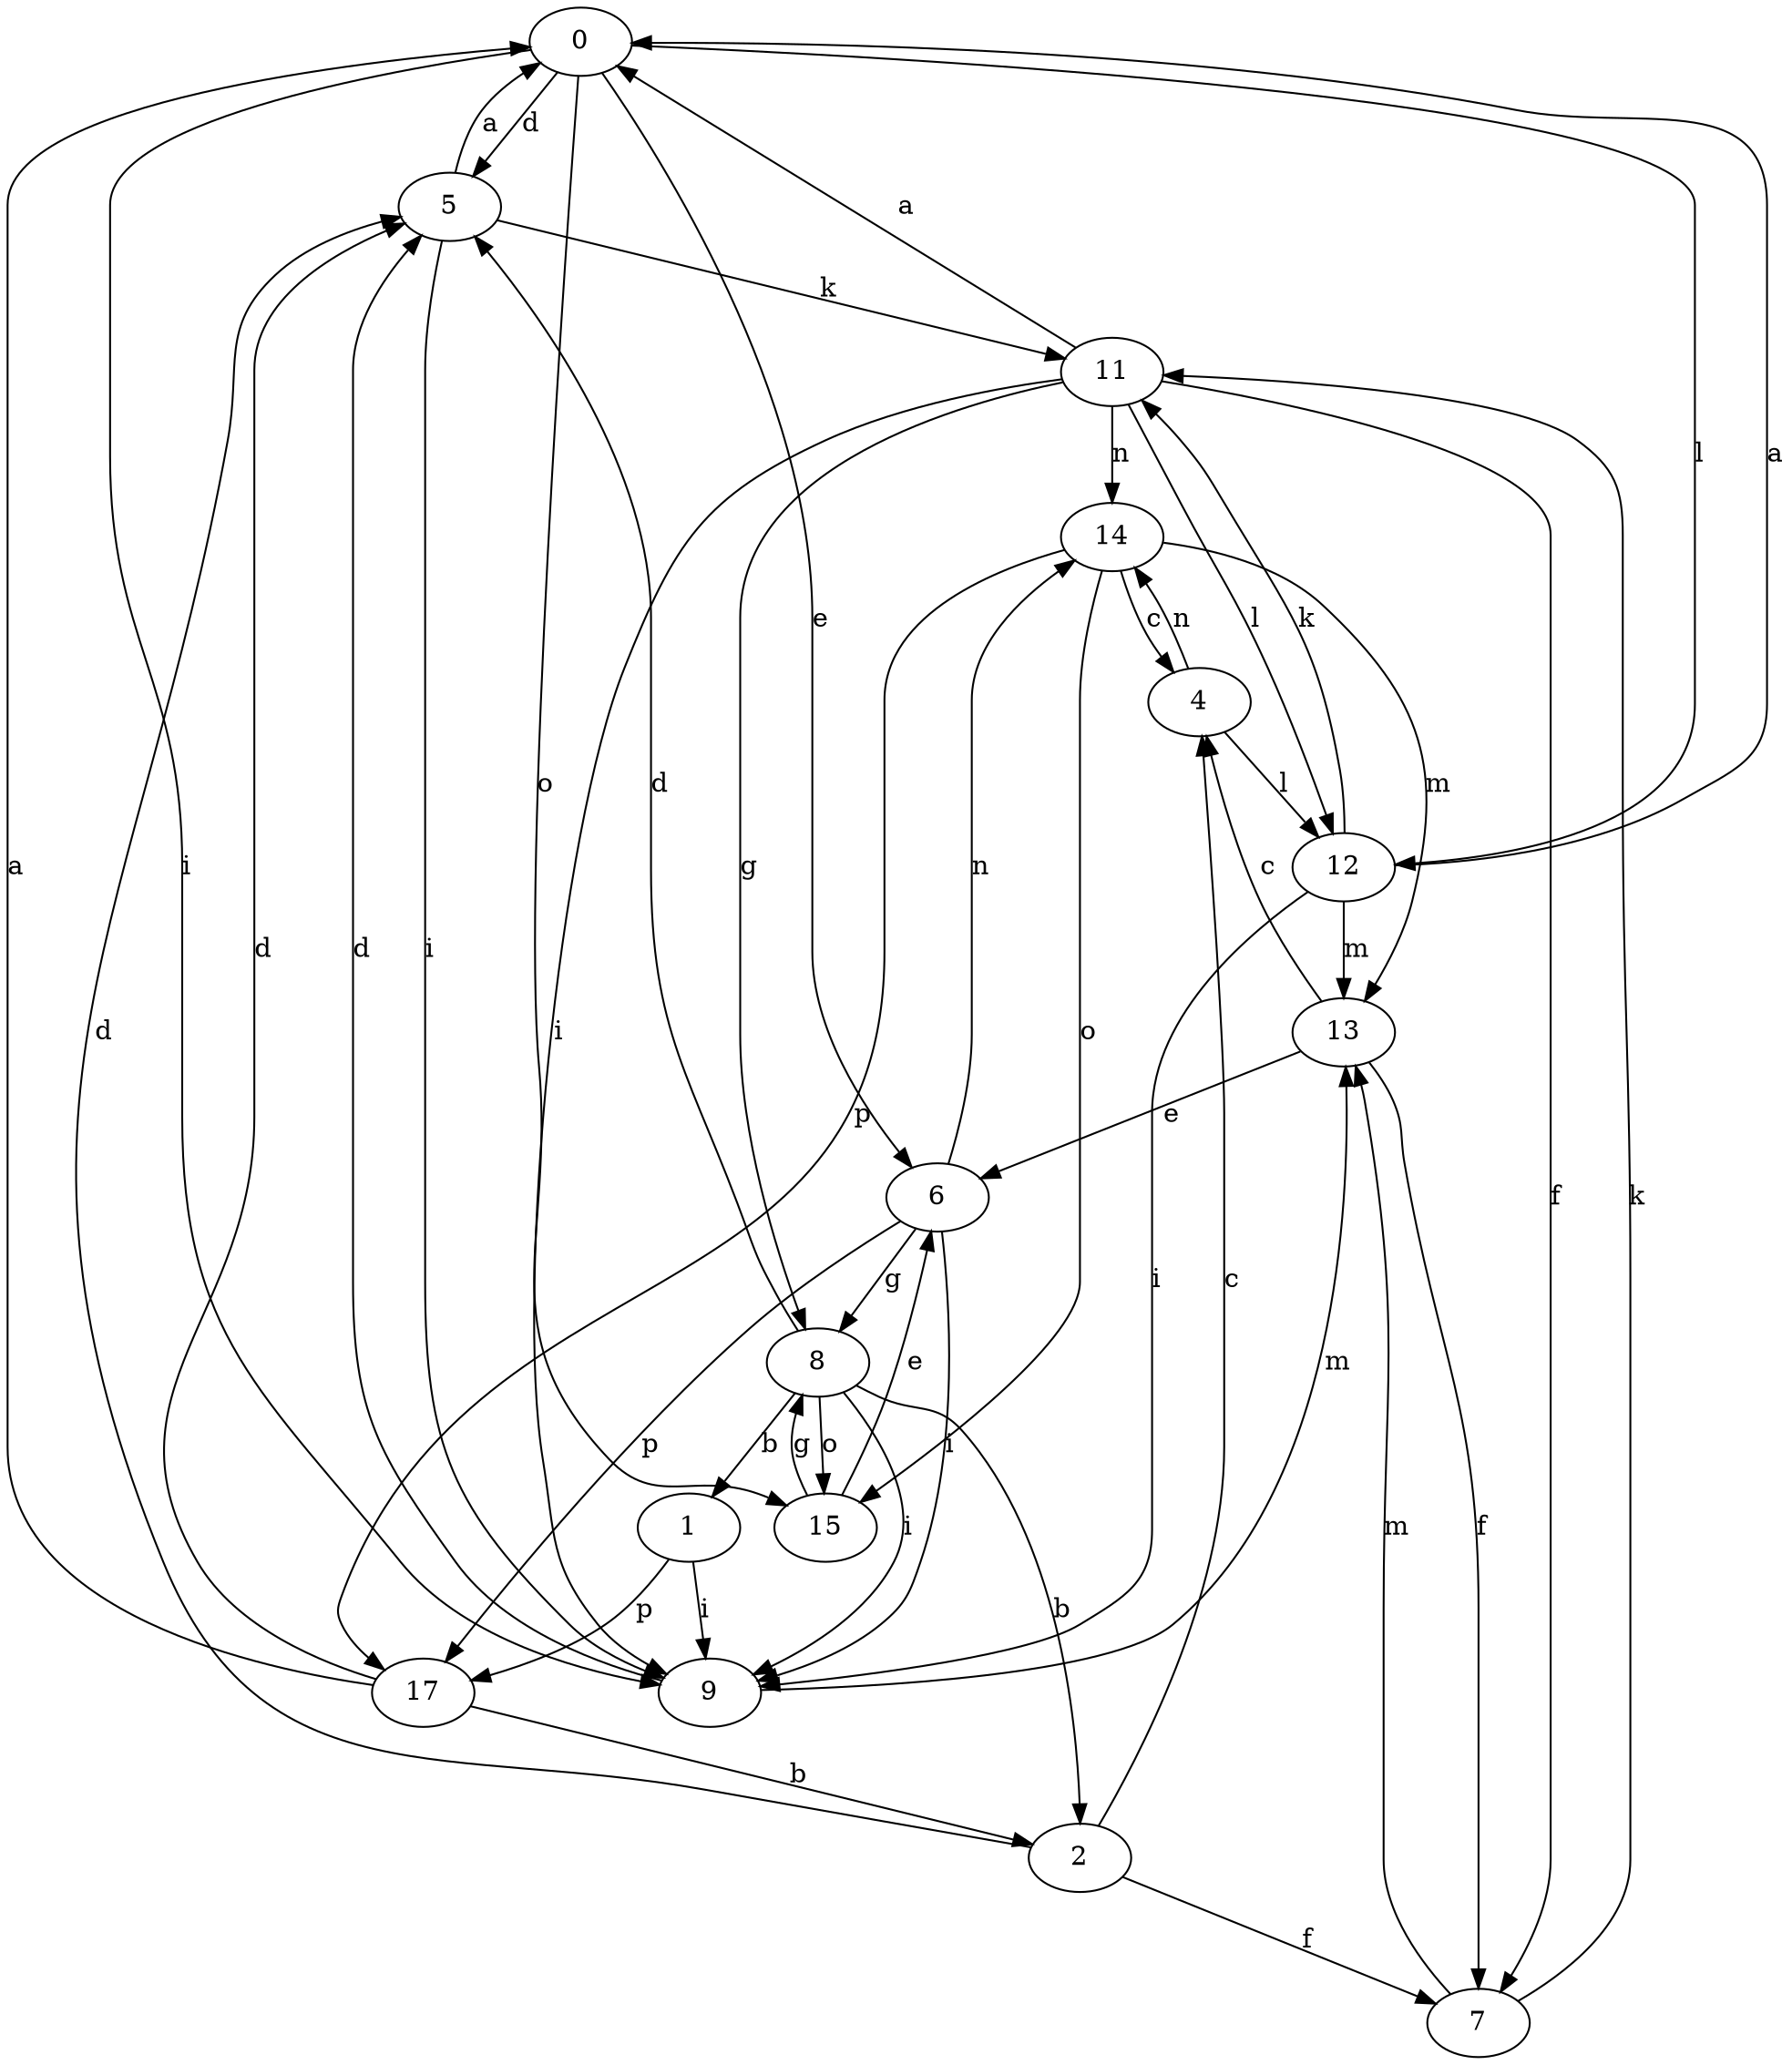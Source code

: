 strict digraph  {
0;
1;
2;
4;
5;
6;
7;
8;
9;
11;
12;
13;
14;
15;
17;
0 -> 5  [label=d];
0 -> 6  [label=e];
0 -> 9  [label=i];
0 -> 12  [label=l];
0 -> 15  [label=o];
1 -> 9  [label=i];
1 -> 17  [label=p];
2 -> 4  [label=c];
2 -> 5  [label=d];
2 -> 7  [label=f];
4 -> 12  [label=l];
4 -> 14  [label=n];
5 -> 0  [label=a];
5 -> 9  [label=i];
5 -> 11  [label=k];
6 -> 8  [label=g];
6 -> 9  [label=i];
6 -> 14  [label=n];
6 -> 17  [label=p];
7 -> 11  [label=k];
7 -> 13  [label=m];
8 -> 1  [label=b];
8 -> 2  [label=b];
8 -> 5  [label=d];
8 -> 9  [label=i];
8 -> 15  [label=o];
9 -> 5  [label=d];
9 -> 13  [label=m];
11 -> 0  [label=a];
11 -> 7  [label=f];
11 -> 8  [label=g];
11 -> 9  [label=i];
11 -> 12  [label=l];
11 -> 14  [label=n];
12 -> 0  [label=a];
12 -> 9  [label=i];
12 -> 11  [label=k];
12 -> 13  [label=m];
13 -> 4  [label=c];
13 -> 6  [label=e];
13 -> 7  [label=f];
14 -> 4  [label=c];
14 -> 13  [label=m];
14 -> 15  [label=o];
14 -> 17  [label=p];
15 -> 6  [label=e];
15 -> 8  [label=g];
17 -> 0  [label=a];
17 -> 2  [label=b];
17 -> 5  [label=d];
}
